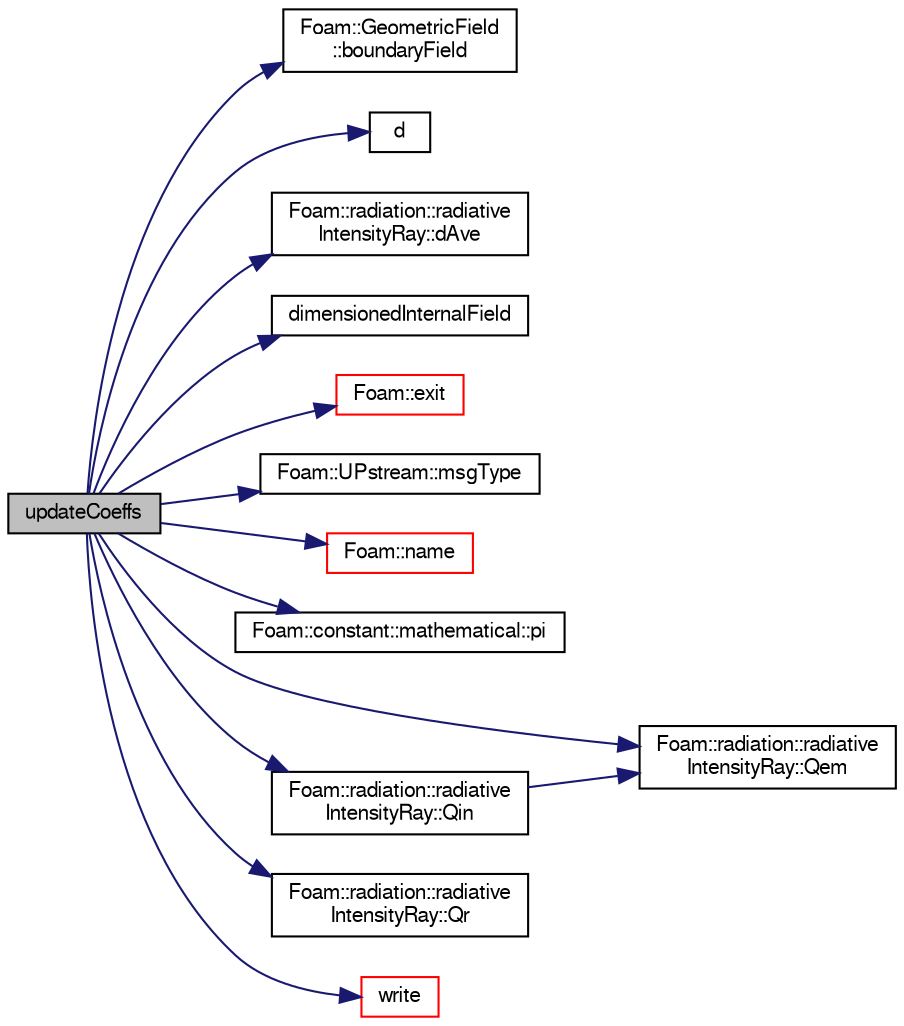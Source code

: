 digraph "updateCoeffs"
{
  bgcolor="transparent";
  edge [fontname="FreeSans",fontsize="10",labelfontname="FreeSans",labelfontsize="10"];
  node [fontname="FreeSans",fontsize="10",shape=record];
  rankdir="LR";
  Node170 [label="updateCoeffs",height=0.2,width=0.4,color="black", fillcolor="grey75", style="filled", fontcolor="black"];
  Node170 -> Node171 [color="midnightblue",fontsize="10",style="solid",fontname="FreeSans"];
  Node171 [label="Foam::GeometricField\l::boundaryField",height=0.2,width=0.4,color="black",URL="$a22434.html#a3c6c1a789b48ea0c5e8bff64f9c14f2d",tooltip="Return reference to GeometricBoundaryField. "];
  Node170 -> Node172 [color="midnightblue",fontsize="10",style="solid",fontname="FreeSans"];
  Node172 [label="d",height=0.2,width=0.4,color="black",URL="$a38951.html#aa182a9055736468dd160f12649a01fd1"];
  Node170 -> Node173 [color="midnightblue",fontsize="10",style="solid",fontname="FreeSans"];
  Node173 [label="Foam::radiation::radiative\lIntensityRay::dAve",height=0.2,width=0.4,color="black",URL="$a30026.html#a085b8015379b24d4a6d4d37861de4073",tooltip="Return the average vector inside the solid angle. "];
  Node170 -> Node174 [color="midnightblue",fontsize="10",style="solid",fontname="FreeSans"];
  Node174 [label="dimensionedInternalField",height=0.2,width=0.4,color="black",URL="$a38438.html#a942cd19121a46cdc649099eb27c74b18"];
  Node170 -> Node175 [color="midnightblue",fontsize="10",style="solid",fontname="FreeSans"];
  Node175 [label="Foam::exit",height=0.2,width=0.4,color="red",URL="$a21124.html#a06ca7250d8e89caf05243ec094843642"];
  Node170 -> Node222 [color="midnightblue",fontsize="10",style="solid",fontname="FreeSans"];
  Node222 [label="Foam::UPstream::msgType",height=0.2,width=0.4,color="black",URL="$a26270.html#ae5b8fe6652f6320aa6c7f5c44b6f01b7",tooltip="Message tag of standard messages. "];
  Node170 -> Node223 [color="midnightblue",fontsize="10",style="solid",fontname="FreeSans"];
  Node223 [label="Foam::name",height=0.2,width=0.4,color="red",URL="$a21124.html#adcb0df2bd4953cb6bb390272d8263c3a",tooltip="Return a string representation of a complex. "];
  Node170 -> Node226 [color="midnightblue",fontsize="10",style="solid",fontname="FreeSans"];
  Node226 [label="Foam::constant::mathematical::pi",height=0.2,width=0.4,color="black",URL="$a21162.html#a731b8788a4c01586c35266c7ca4fed04"];
  Node170 -> Node227 [color="midnightblue",fontsize="10",style="solid",fontname="FreeSans"];
  Node227 [label="Foam::radiation::radiative\lIntensityRay::Qem",height=0.2,width=0.4,color="black",URL="$a30026.html#a1d727c2e719caf2b1f939604ae45d1d8",tooltip="Return non-const access to the boundary emmited heat flux. "];
  Node170 -> Node228 [color="midnightblue",fontsize="10",style="solid",fontname="FreeSans"];
  Node228 [label="Foam::radiation::radiative\lIntensityRay::Qin",height=0.2,width=0.4,color="black",URL="$a30026.html#a7f0d33f4cdbc41bae3160a82c16f5e95",tooltip="Return non-const access to the boundary incident heat flux. "];
  Node228 -> Node227 [color="midnightblue",fontsize="10",style="solid",fontname="FreeSans"];
  Node170 -> Node229 [color="midnightblue",fontsize="10",style="solid",fontname="FreeSans"];
  Node229 [label="Foam::radiation::radiative\lIntensityRay::Qr",height=0.2,width=0.4,color="black",URL="$a30026.html#a248b915d9dcaea566b7ae01f5609029c",tooltip="Return const access to the boundary heat flux. "];
  Node170 -> Node230 [color="midnightblue",fontsize="10",style="solid",fontname="FreeSans"];
  Node230 [label="write",height=0.2,width=0.4,color="red",URL="$a30010.html#a293fdfec8bdfbd5c3913ab4c9f3454ff",tooltip="Write. "];
}
